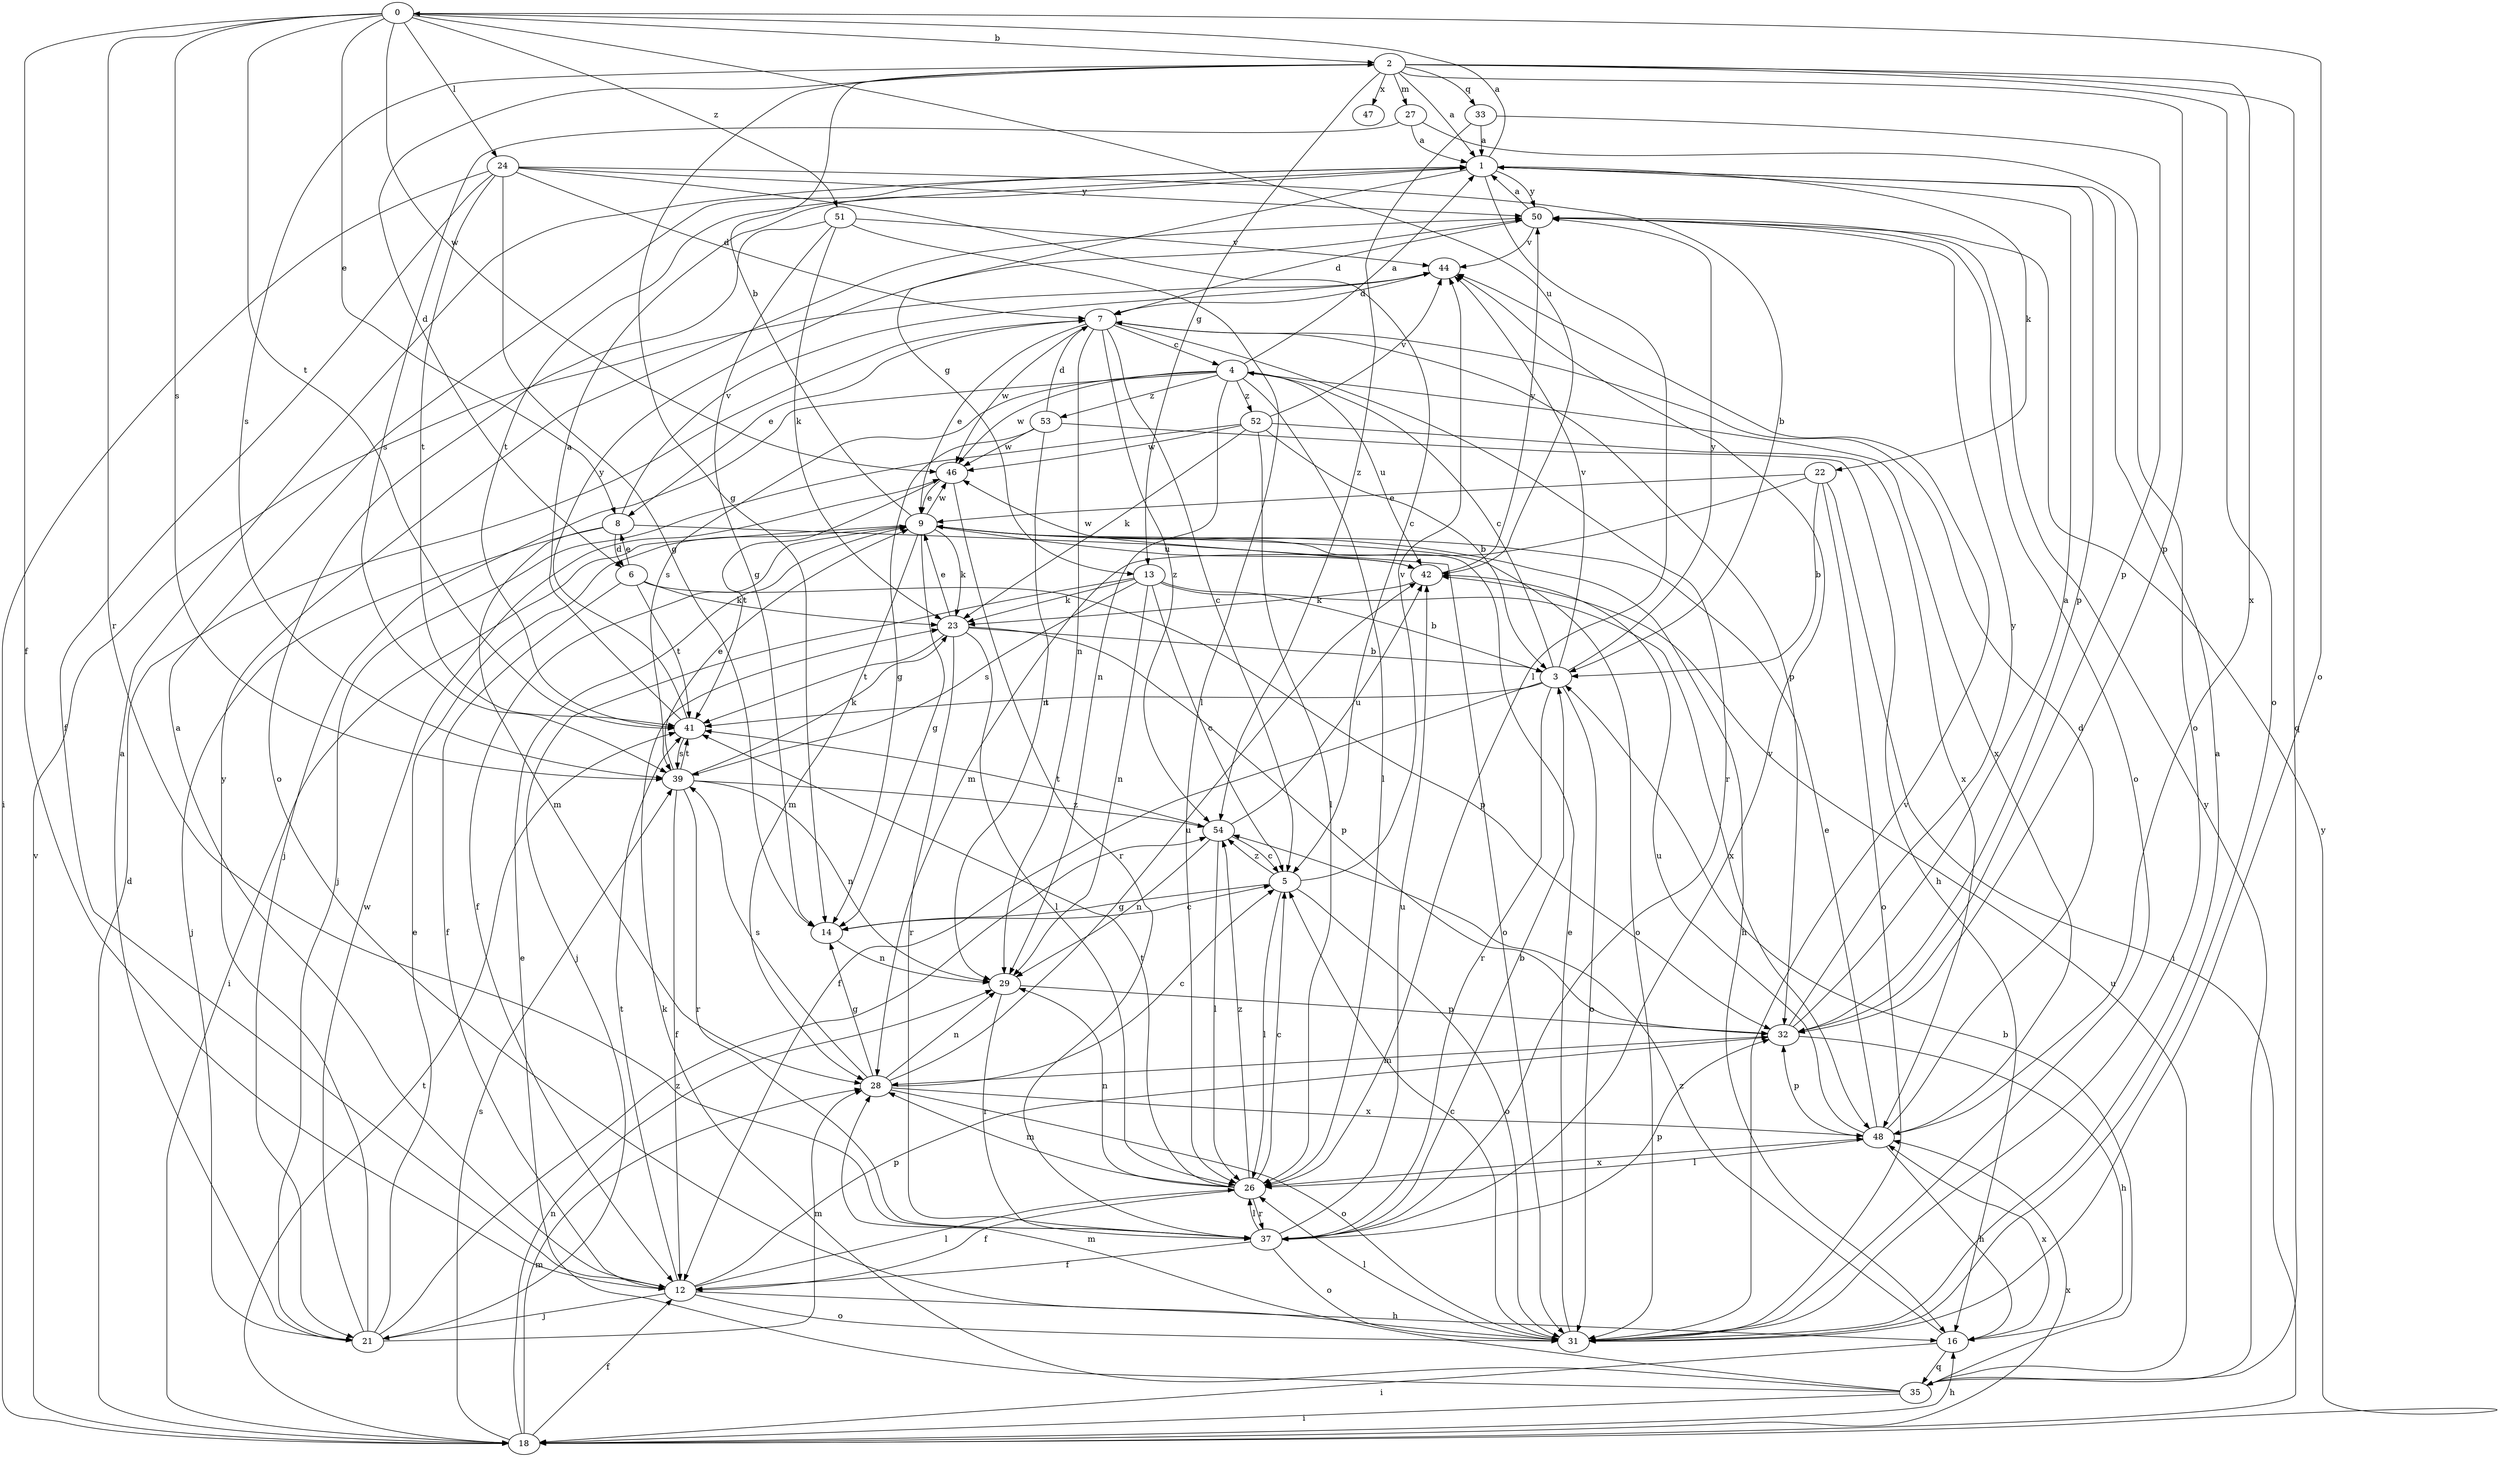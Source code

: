 strict digraph  {
0;
1;
2;
3;
4;
5;
6;
7;
8;
9;
12;
13;
14;
16;
18;
21;
22;
23;
24;
26;
27;
28;
29;
31;
32;
33;
35;
37;
39;
41;
42;
44;
46;
47;
48;
50;
51;
52;
53;
54;
0 -> 2  [label=b];
0 -> 8  [label=e];
0 -> 12  [label=f];
0 -> 24  [label=l];
0 -> 31  [label=o];
0 -> 37  [label=r];
0 -> 39  [label=s];
0 -> 41  [label=t];
0 -> 42  [label=u];
0 -> 46  [label=w];
0 -> 51  [label=z];
1 -> 0  [label=a];
1 -> 13  [label=g];
1 -> 22  [label=k];
1 -> 26  [label=l];
1 -> 32  [label=p];
1 -> 41  [label=t];
1 -> 50  [label=y];
2 -> 1  [label=a];
2 -> 6  [label=d];
2 -> 13  [label=g];
2 -> 14  [label=g];
2 -> 27  [label=m];
2 -> 31  [label=o];
2 -> 32  [label=p];
2 -> 33  [label=q];
2 -> 35  [label=q];
2 -> 39  [label=s];
2 -> 47  [label=x];
2 -> 48  [label=x];
3 -> 4  [label=c];
3 -> 12  [label=f];
3 -> 31  [label=o];
3 -> 37  [label=r];
3 -> 41  [label=t];
3 -> 44  [label=v];
3 -> 50  [label=y];
4 -> 1  [label=a];
4 -> 21  [label=j];
4 -> 26  [label=l];
4 -> 29  [label=n];
4 -> 39  [label=s];
4 -> 42  [label=u];
4 -> 46  [label=w];
4 -> 48  [label=x];
4 -> 52  [label=z];
4 -> 53  [label=z];
5 -> 14  [label=g];
5 -> 26  [label=l];
5 -> 31  [label=o];
5 -> 44  [label=v];
5 -> 54  [label=z];
6 -> 8  [label=e];
6 -> 12  [label=f];
6 -> 23  [label=k];
6 -> 32  [label=p];
6 -> 41  [label=t];
7 -> 4  [label=c];
7 -> 5  [label=c];
7 -> 8  [label=e];
7 -> 9  [label=e];
7 -> 29  [label=n];
7 -> 32  [label=p];
7 -> 37  [label=r];
7 -> 46  [label=w];
7 -> 54  [label=z];
8 -> 6  [label=d];
8 -> 21  [label=j];
8 -> 28  [label=m];
8 -> 31  [label=o];
8 -> 44  [label=v];
9 -> 2  [label=b];
9 -> 12  [label=f];
9 -> 14  [label=g];
9 -> 16  [label=h];
9 -> 18  [label=i];
9 -> 23  [label=k];
9 -> 28  [label=m];
9 -> 31  [label=o];
9 -> 42  [label=u];
9 -> 46  [label=w];
12 -> 1  [label=a];
12 -> 16  [label=h];
12 -> 21  [label=j];
12 -> 26  [label=l];
12 -> 31  [label=o];
12 -> 32  [label=p];
12 -> 41  [label=t];
13 -> 3  [label=b];
13 -> 5  [label=c];
13 -> 21  [label=j];
13 -> 23  [label=k];
13 -> 29  [label=n];
13 -> 39  [label=s];
13 -> 48  [label=x];
14 -> 5  [label=c];
14 -> 29  [label=n];
16 -> 18  [label=i];
16 -> 35  [label=q];
16 -> 48  [label=x];
16 -> 54  [label=z];
18 -> 7  [label=d];
18 -> 12  [label=f];
18 -> 16  [label=h];
18 -> 28  [label=m];
18 -> 29  [label=n];
18 -> 39  [label=s];
18 -> 41  [label=t];
18 -> 44  [label=v];
18 -> 48  [label=x];
18 -> 50  [label=y];
21 -> 1  [label=a];
21 -> 9  [label=e];
21 -> 28  [label=m];
21 -> 46  [label=w];
21 -> 50  [label=y];
21 -> 54  [label=z];
22 -> 3  [label=b];
22 -> 9  [label=e];
22 -> 18  [label=i];
22 -> 28  [label=m];
22 -> 31  [label=o];
23 -> 3  [label=b];
23 -> 9  [label=e];
23 -> 26  [label=l];
23 -> 32  [label=p];
23 -> 37  [label=r];
23 -> 41  [label=t];
24 -> 3  [label=b];
24 -> 5  [label=c];
24 -> 7  [label=d];
24 -> 12  [label=f];
24 -> 14  [label=g];
24 -> 18  [label=i];
24 -> 41  [label=t];
24 -> 50  [label=y];
26 -> 5  [label=c];
26 -> 12  [label=f];
26 -> 28  [label=m];
26 -> 29  [label=n];
26 -> 37  [label=r];
26 -> 41  [label=t];
26 -> 48  [label=x];
26 -> 54  [label=z];
27 -> 1  [label=a];
27 -> 31  [label=o];
27 -> 39  [label=s];
28 -> 5  [label=c];
28 -> 14  [label=g];
28 -> 29  [label=n];
28 -> 31  [label=o];
28 -> 39  [label=s];
28 -> 42  [label=u];
28 -> 48  [label=x];
29 -> 32  [label=p];
29 -> 37  [label=r];
31 -> 1  [label=a];
31 -> 5  [label=c];
31 -> 9  [label=e];
31 -> 26  [label=l];
31 -> 44  [label=v];
32 -> 1  [label=a];
32 -> 16  [label=h];
32 -> 28  [label=m];
32 -> 50  [label=y];
33 -> 1  [label=a];
33 -> 32  [label=p];
33 -> 54  [label=z];
35 -> 3  [label=b];
35 -> 9  [label=e];
35 -> 18  [label=i];
35 -> 23  [label=k];
35 -> 28  [label=m];
35 -> 42  [label=u];
35 -> 50  [label=y];
37 -> 3  [label=b];
37 -> 12  [label=f];
37 -> 26  [label=l];
37 -> 31  [label=o];
37 -> 32  [label=p];
37 -> 42  [label=u];
37 -> 44  [label=v];
39 -> 9  [label=e];
39 -> 12  [label=f];
39 -> 23  [label=k];
39 -> 29  [label=n];
39 -> 37  [label=r];
39 -> 41  [label=t];
39 -> 54  [label=z];
41 -> 1  [label=a];
41 -> 39  [label=s];
41 -> 50  [label=y];
42 -> 23  [label=k];
42 -> 46  [label=w];
42 -> 50  [label=y];
44 -> 7  [label=d];
46 -> 9  [label=e];
46 -> 37  [label=r];
46 -> 41  [label=t];
48 -> 7  [label=d];
48 -> 9  [label=e];
48 -> 16  [label=h];
48 -> 26  [label=l];
48 -> 32  [label=p];
48 -> 42  [label=u];
50 -> 1  [label=a];
50 -> 7  [label=d];
50 -> 31  [label=o];
50 -> 44  [label=v];
51 -> 14  [label=g];
51 -> 23  [label=k];
51 -> 26  [label=l];
51 -> 31  [label=o];
51 -> 44  [label=v];
52 -> 3  [label=b];
52 -> 21  [label=j];
52 -> 23  [label=k];
52 -> 26  [label=l];
52 -> 44  [label=v];
52 -> 46  [label=w];
52 -> 48  [label=x];
53 -> 7  [label=d];
53 -> 14  [label=g];
53 -> 16  [label=h];
53 -> 29  [label=n];
53 -> 46  [label=w];
54 -> 5  [label=c];
54 -> 26  [label=l];
54 -> 29  [label=n];
54 -> 41  [label=t];
54 -> 42  [label=u];
}
